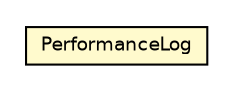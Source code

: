 #!/usr/local/bin/dot
#
# Class diagram 
# Generated by UmlGraph version 4.6 (http://www.spinellis.gr/sw/umlgraph)
#

digraph G {
	edge [fontname="Helvetica",fontsize=10,labelfontname="Helvetica",labelfontsize=10];
	node [fontname="Helvetica",fontsize=10,shape=plaintext];
	// edu.umd.cs.piccolo.PerformanceLog
	c203 [label=<<table border="0" cellborder="1" cellspacing="0" cellpadding="2" port="p" bgcolor="lemonChiffon" href="./PerformanceLog.html">
		<tr><td><table border="0" cellspacing="0" cellpadding="1">
			<tr><td> PerformanceLog </td></tr>
		</table></td></tr>
		</table>>, fontname="Helvetica", fontcolor="black", fontsize=9.0];
}

